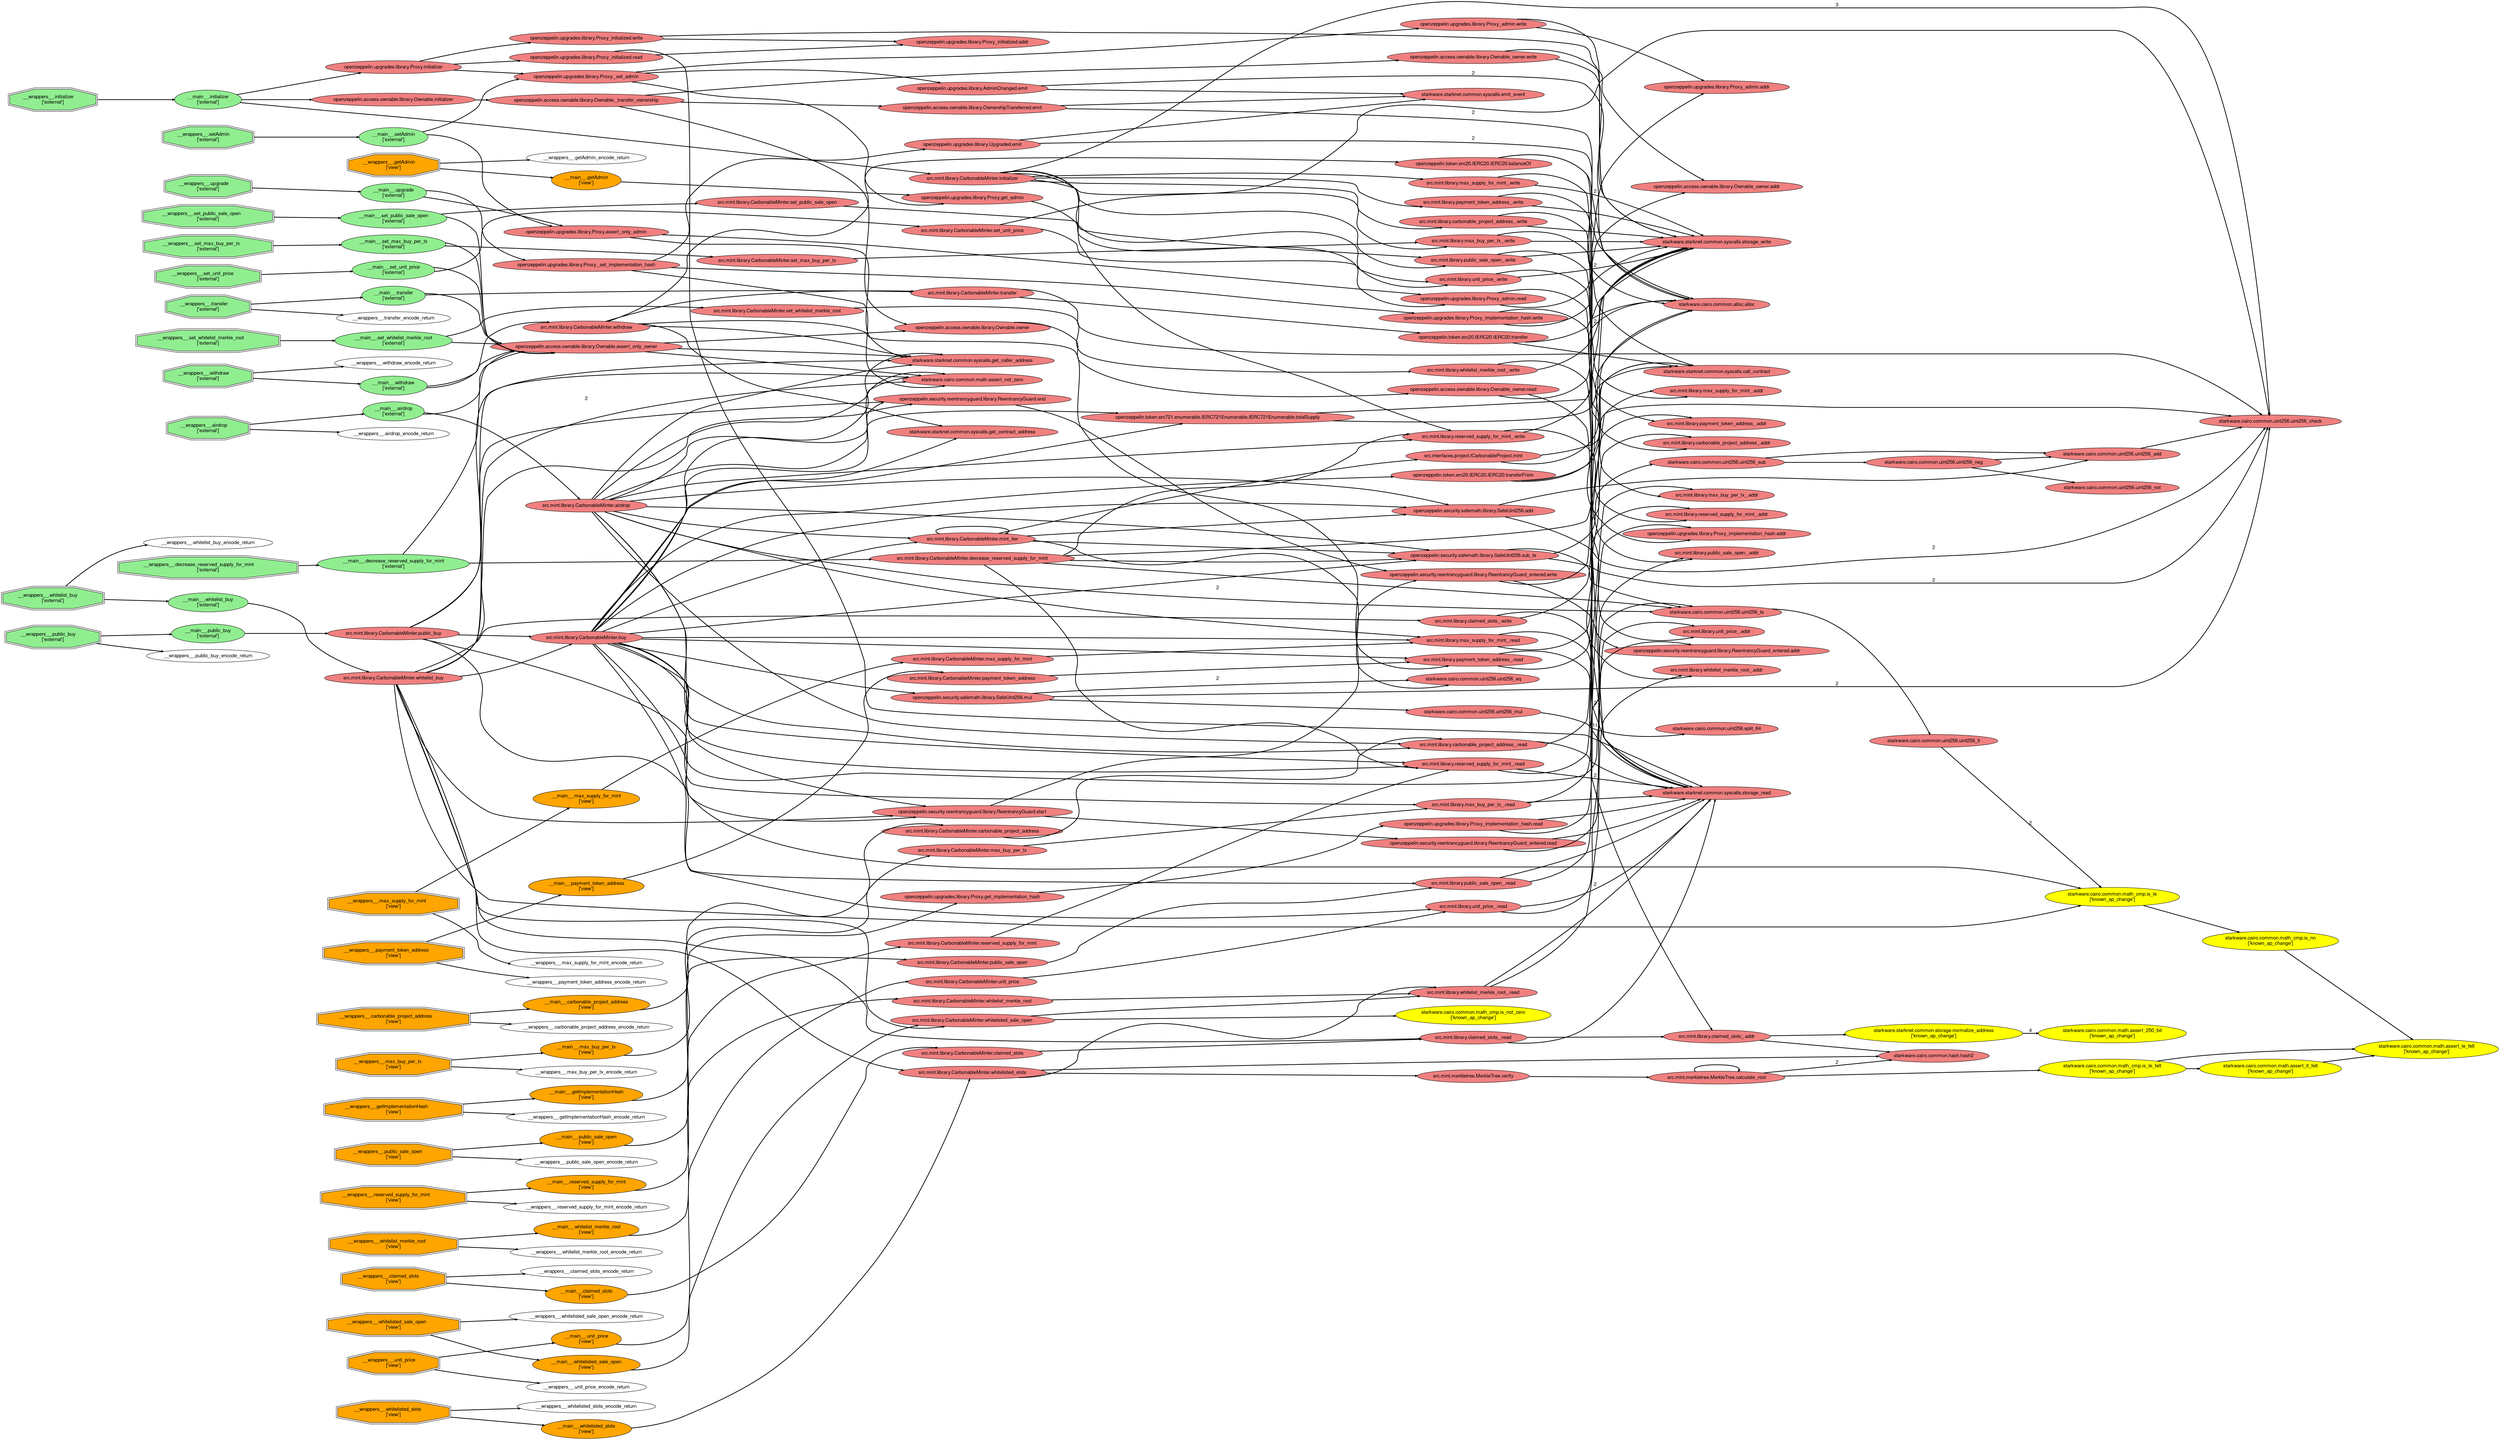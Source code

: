 // Call flow graph
digraph CarbonableMinter {
	graph [fontname="Helvetica,Arial,sans-serif" fontsize=20 layout=dot newrank=true rankdir=LR]
	node [fontname="Helvetica,Arial,sans-serif" pencolor="#00000044" shape="rect, plaintext" style=filled]
	edge [arrowsize=0.5 fontname="Helvetica,Arial,sans-serif" labeldistance=3 labelfontcolor="#00000080" penwidth=2]
	0 [label="starkware.cairo.common.alloc.alloc" color="" fillcolor=lightcoral shape=oval style=filled]
	3 [label="starkware.cairo.common.hash.hash2" color="" fillcolor=lightcoral shape=oval style=filled]
	9 [label="starkware.cairo.common.math.assert_not_zero" color="" fillcolor=lightcoral shape=oval style=filled]
	14 [label="starkware.cairo.common.math.assert_250_bit\l['known_ap_change']" color="" fillcolor=yellow shape=oval style=filled]
	27 [label="starkware.cairo.common.math.assert_le_felt\l['known_ap_change']" color="" fillcolor=yellow shape=oval style=filled]
	72 [label="starkware.cairo.common.math.assert_lt_felt\l['known_ap_change']" color="" fillcolor=yellow shape=oval style=filled]
	83 [label="starkware.starknet.common.storage.normalize_address\l['known_ap_change']" color="" fillcolor=yellow shape=oval style=filled]
	123 [label="starkware.starknet.common.syscalls.call_contract" color="" fillcolor=lightcoral shape=oval style=filled]
	135 [label="starkware.starknet.common.syscalls.get_caller_address" color="" fillcolor=lightcoral shape=oval style=filled]
	142 [label="starkware.starknet.common.syscalls.get_contract_address" color="" fillcolor=lightcoral shape=oval style=filled]
	149 [label="starkware.starknet.common.syscalls.storage_read" color="" fillcolor=lightcoral shape=oval style=filled]
	157 [label="starkware.starknet.common.syscalls.storage_write" color="" fillcolor=lightcoral shape=oval style=filled]
	165 [label="starkware.starknet.common.syscalls.emit_event" color="" fillcolor=lightcoral shape=oval style=filled]
	175 [label="starkware.cairo.common.math_cmp.is_not_zero\l['known_ap_change']" color="" fillcolor=yellow shape=oval style=filled]
	183 [label="starkware.cairo.common.math_cmp.is_nn\l['known_ap_change']" color="" fillcolor=yellow shape=oval style=filled]
	216 [label="starkware.cairo.common.math_cmp.is_le\l['known_ap_change']" color="" fillcolor=yellow shape=oval style=filled]
	221 [label="starkware.cairo.common.math_cmp.is_le_felt\l['known_ap_change']" color="" fillcolor=yellow shape=oval style=filled]
	241 [label="starkware.cairo.common.uint256.uint256_check" color="" fillcolor=lightcoral shape=oval style=filled]
	246 [label="starkware.cairo.common.uint256.uint256_add" color="" fillcolor=lightcoral shape=oval style=filled]
	268 [label="starkware.cairo.common.uint256.split_64" color="" fillcolor=lightcoral shape=oval style=filled]
	284 [label="starkware.cairo.common.uint256.uint256_mul" color="" fillcolor=lightcoral shape=oval style=filled]
	372 [label="starkware.cairo.common.uint256.uint256_lt" color="" fillcolor=lightcoral shape=oval style=filled]
	389 [label="starkware.cairo.common.uint256.uint256_le" color="" fillcolor=lightcoral shape=oval style=filled]
	401 [label="starkware.cairo.common.uint256.uint256_not" color="" fillcolor=lightcoral shape=oval style=filled]
	409 [label="starkware.cairo.common.uint256.uint256_neg" color="" fillcolor=lightcoral shape=oval style=filled]
	424 [label="starkware.cairo.common.uint256.uint256_sub" color="" fillcolor=lightcoral shape=oval style=filled]
	440 [label="starkware.cairo.common.uint256.uint256_eq" color="" fillcolor=lightcoral shape=oval style=filled]
	462 [label="openzeppelin.access.ownable.library.OwnershipTransferred.emit" color="" fillcolor=lightcoral shape=oval style=filled]
	487 [label="openzeppelin.access.ownable.library.Ownable_owner.addr" color="" fillcolor=lightcoral shape=oval style=filled]
	492 [label="openzeppelin.access.ownable.library.Ownable_owner.read" color="" fillcolor=lightcoral shape=oval style=filled]
	505 [label="openzeppelin.access.ownable.library.Ownable_owner.write" color="" fillcolor=lightcoral shape=oval style=filled]
	517 [label="openzeppelin.access.ownable.library.Ownable.initializer" color="" fillcolor=lightcoral shape=oval style=filled]
	524 [label="openzeppelin.access.ownable.library.Ownable.assert_only_owner" color="" fillcolor=lightcoral shape=oval style=filled]
	539 [label="openzeppelin.access.ownable.library.Ownable.owner" color="" fillcolor=lightcoral shape=oval style=filled]
	545 [label="openzeppelin.access.ownable.library.Ownable._transfer_ownership" color="" fillcolor=lightcoral shape=oval style=filled]
	566 [label="openzeppelin.upgrades.library.Upgraded.emit" color="" fillcolor=lightcoral shape=oval style=filled]
	590 [label="openzeppelin.upgrades.library.AdminChanged.emit" color="" fillcolor=lightcoral shape=oval style=filled]
	615 [label="openzeppelin.upgrades.library.Proxy_implementation_hash.addr" color="" fillcolor=lightcoral shape=oval style=filled]
	620 [label="openzeppelin.upgrades.library.Proxy_implementation_hash.read" color="" fillcolor=lightcoral shape=oval style=filled]
	633 [label="openzeppelin.upgrades.library.Proxy_implementation_hash.write" color="" fillcolor=lightcoral shape=oval style=filled]
	645 [label="openzeppelin.upgrades.library.Proxy_admin.addr" color="" fillcolor=lightcoral shape=oval style=filled]
	650 [label="openzeppelin.upgrades.library.Proxy_admin.read" color="" fillcolor=lightcoral shape=oval style=filled]
	663 [label="openzeppelin.upgrades.library.Proxy_admin.write" color="" fillcolor=lightcoral shape=oval style=filled]
	675 [label="openzeppelin.upgrades.library.Proxy_initialized.addr" color="" fillcolor=lightcoral shape=oval style=filled]
	680 [label="openzeppelin.upgrades.library.Proxy_initialized.read" color="" fillcolor=lightcoral shape=oval style=filled]
	693 [label="openzeppelin.upgrades.library.Proxy_initialized.write" color="" fillcolor=lightcoral shape=oval style=filled]
	705 [label="openzeppelin.upgrades.library.Proxy.initializer" color="" fillcolor=lightcoral shape=oval style=filled]
	723 [label="openzeppelin.upgrades.library.Proxy.assert_only_admin" color="" fillcolor=lightcoral shape=oval style=filled]
	736 [label="openzeppelin.upgrades.library.Proxy.get_implementation_hash" color="" fillcolor=lightcoral shape=oval style=filled]
	742 [label="openzeppelin.upgrades.library.Proxy.get_admin" color="" fillcolor=lightcoral shape=oval style=filled]
	748 [label="openzeppelin.upgrades.library.Proxy._set_admin" color="" fillcolor=lightcoral shape=oval style=filled]
	769 [label="openzeppelin.upgrades.library.Proxy._set_implementation_hash" color="" fillcolor=lightcoral shape=oval style=filled]
	787 [label="openzeppelin.token.erc20.IERC20.IERC20.balanceOf" color="" fillcolor=lightcoral shape=oval style=filled]
	811 [label="openzeppelin.token.erc20.IERC20.IERC20.transfer" color="" fillcolor=lightcoral shape=oval style=filled]
	836 [label="openzeppelin.token.erc20.IERC20.IERC20.transferFrom" color="" fillcolor=lightcoral shape=oval style=filled]
	862 [label="openzeppelin.token.erc721.enumerable.IERC721Enumerable.IERC721Enumerable.totalSupply" color="" fillcolor=lightcoral shape=oval style=filled]
	883 [label="openzeppelin.security.reentrancyguard.library.ReentrancyGuard_entered.addr" color="" fillcolor=lightcoral shape=oval style=filled]
	888 [label="openzeppelin.security.reentrancyguard.library.ReentrancyGuard_entered.read" color="" fillcolor=lightcoral shape=oval style=filled]
	901 [label="openzeppelin.security.reentrancyguard.library.ReentrancyGuard_entered.write" color="" fillcolor=lightcoral shape=oval style=filled]
	913 [label="openzeppelin.security.reentrancyguard.library.ReentrancyGuard.start" color="" fillcolor=lightcoral shape=oval style=filled]
	928 [label="openzeppelin.security.reentrancyguard.library.ReentrancyGuard.end" color="" fillcolor=lightcoral shape=oval style=filled]
	936 [label="openzeppelin.security.safemath.library.SafeUint256.add" color="" fillcolor=lightcoral shape=oval style=filled]
	957 [label="openzeppelin.security.safemath.library.SafeUint256.sub_le" color="" fillcolor=lightcoral shape=oval style=filled]
	984 [label="openzeppelin.security.safemath.library.SafeUint256.mul" color="" fillcolor=lightcoral shape=oval style=filled]
	1043 [label="src.interfaces.project.ICarbonableProject.mint" color="" fillcolor=lightcoral shape=oval style=filled]
	1064 [label="src.mint.merkletree.MerkleTree.verify" color="" fillcolor=lightcoral shape=oval style=filled]
	1089 [label="src.mint.merkletree.MerkleTree.calculate_root" color="" fillcolor=lightcoral shape=oval style=filled]
	1133 [label="src.mint.library.carbonable_project_address_.addr" color="" fillcolor=lightcoral shape=oval style=filled]
	1138 [label="src.mint.library.carbonable_project_address_.read" color="" fillcolor=lightcoral shape=oval style=filled]
	1151 [label="src.mint.library.carbonable_project_address_.write" color="" fillcolor=lightcoral shape=oval style=filled]
	1163 [label="src.mint.library.payment_token_address_.addr" color="" fillcolor=lightcoral shape=oval style=filled]
	1168 [label="src.mint.library.payment_token_address_.read" color="" fillcolor=lightcoral shape=oval style=filled]
	1181 [label="src.mint.library.payment_token_address_.write" color="" fillcolor=lightcoral shape=oval style=filled]
	1193 [label="src.mint.library.public_sale_open_.addr" color="" fillcolor=lightcoral shape=oval style=filled]
	1198 [label="src.mint.library.public_sale_open_.read" color="" fillcolor=lightcoral shape=oval style=filled]
	1211 [label="src.mint.library.public_sale_open_.write" color="" fillcolor=lightcoral shape=oval style=filled]
	1223 [label="src.mint.library.max_buy_per_tx_.addr" color="" fillcolor=lightcoral shape=oval style=filled]
	1228 [label="src.mint.library.max_buy_per_tx_.read" color="" fillcolor=lightcoral shape=oval style=filled]
	1241 [label="src.mint.library.max_buy_per_tx_.write" color="" fillcolor=lightcoral shape=oval style=filled]
	1253 [label="src.mint.library.unit_price_.addr" color="" fillcolor=lightcoral shape=oval style=filled]
	1258 [label="src.mint.library.unit_price_.read" color="" fillcolor=lightcoral shape=oval style=filled]
	1277 [label="src.mint.library.unit_price_.write" color="" fillcolor=lightcoral shape=oval style=filled]
	1294 [label="src.mint.library.max_supply_for_mint_.addr" color="" fillcolor=lightcoral shape=oval style=filled]
	1299 [label="src.mint.library.max_supply_for_mint_.read" color="" fillcolor=lightcoral shape=oval style=filled]
	1318 [label="src.mint.library.max_supply_for_mint_.write" color="" fillcolor=lightcoral shape=oval style=filled]
	1335 [label="src.mint.library.reserved_supply_for_mint_.addr" color="" fillcolor=lightcoral shape=oval style=filled]
	1340 [label="src.mint.library.reserved_supply_for_mint_.read" color="" fillcolor=lightcoral shape=oval style=filled]
	1359 [label="src.mint.library.reserved_supply_for_mint_.write" color="" fillcolor=lightcoral shape=oval style=filled]
	1376 [label="src.mint.library.whitelist_merkle_root_.addr" color="" fillcolor=lightcoral shape=oval style=filled]
	1381 [label="src.mint.library.whitelist_merkle_root_.read" color="" fillcolor=lightcoral shape=oval style=filled]
	1394 [label="src.mint.library.whitelist_merkle_root_.write" color="" fillcolor=lightcoral shape=oval style=filled]
	1406 [label="src.mint.library.claimed_slots_.addr" color="" fillcolor=lightcoral shape=oval style=filled]
	1420 [label="src.mint.library.claimed_slots_.read" color="" fillcolor=lightcoral shape=oval style=filled]
	1434 [label="src.mint.library.claimed_slots_.write" color="" fillcolor=lightcoral shape=oval style=filled]
	1447 [label="src.mint.library.CarbonableMinter.initializer" color="" fillcolor=lightcoral shape=oval style=filled]
	1488 [label="src.mint.library.CarbonableMinter.carbonable_project_address" color="" fillcolor=lightcoral shape=oval style=filled]
	1494 [label="src.mint.library.CarbonableMinter.payment_token_address" color="" fillcolor=lightcoral shape=oval style=filled]
	1500 [label="src.mint.library.CarbonableMinter.whitelisted_sale_open" color="" fillcolor=lightcoral shape=oval style=filled]
	1512 [label="src.mint.library.CarbonableMinter.public_sale_open" color="" fillcolor=lightcoral shape=oval style=filled]
	1518 [label="src.mint.library.CarbonableMinter.max_buy_per_tx" color="" fillcolor=lightcoral shape=oval style=filled]
	1524 [label="src.mint.library.CarbonableMinter.unit_price" color="" fillcolor=lightcoral shape=oval style=filled]
	1530 [label="src.mint.library.CarbonableMinter.max_supply_for_mint" color="" fillcolor=lightcoral shape=oval style=filled]
	1536 [label="src.mint.library.CarbonableMinter.reserved_supply_for_mint" color="" fillcolor=lightcoral shape=oval style=filled]
	1542 [label="src.mint.library.CarbonableMinter.whitelist_merkle_root" color="" fillcolor=lightcoral shape=oval style=filled]
	1548 [label="src.mint.library.CarbonableMinter.whitelisted_slots" color="" fillcolor=lightcoral shape=oval style=filled]
	1572 [label="src.mint.library.CarbonableMinter.claimed_slots" color="" fillcolor=lightcoral shape=oval style=filled]
	1579 [label="src.mint.library.CarbonableMinter.set_whitelist_merkle_root" color="" fillcolor=lightcoral shape=oval style=filled]
	1586 [label="src.mint.library.CarbonableMinter.set_public_sale_open" color="" fillcolor=lightcoral shape=oval style=filled]
	1593 [label="src.mint.library.CarbonableMinter.set_max_buy_per_tx" color="" fillcolor=lightcoral shape=oval style=filled]
	1600 [label="src.mint.library.CarbonableMinter.set_unit_price" color="" fillcolor=lightcoral shape=oval style=filled]
	1613 [label="src.mint.library.CarbonableMinter.decrease_reserved_supply_for_mint" color="" fillcolor=lightcoral shape=oval style=filled]
	1649 [label="src.mint.library.CarbonableMinter.airdrop" color="" fillcolor=lightcoral shape=oval style=filled]
	1734 [label="src.mint.library.CarbonableMinter.withdraw" color="" fillcolor=lightcoral shape=oval style=filled]
	1763 [label="src.mint.library.CarbonableMinter.transfer" color="" fillcolor=lightcoral shape=oval style=filled]
	1784 [label="src.mint.library.CarbonableMinter.whitelist_buy" color="" fillcolor=lightcoral shape=oval style=filled]
	1840 [label="src.mint.library.CarbonableMinter.public_buy" color="" fillcolor=lightcoral shape=oval style=filled]
	1862 [label="src.mint.library.CarbonableMinter.buy" color="" fillcolor=lightcoral shape=oval style=filled]
	1979 [label="src.mint.library.CarbonableMinter.mint_iter" color="" fillcolor=lightcoral shape=oval style=filled]
	2035 [label="__main__.initializer\l['external']" color="" fillcolor=lightgreen shape=oval style=filled]
	2057 [label="__wrappers__.initializer\l['external']" color="" fillcolor=lightgreen shape=doubleoctagon style=filled]
	2086 [label="__main__.getImplementationHash\l['view']" color="" fillcolor=orange shape=oval style=filled]
	2092 [label="__wrappers__.getImplementationHash_encode_return" color="" fillcolor=white shape=oval style=solid]
	2101 [label="__wrappers__.getImplementationHash\l['view']" color="" fillcolor=orange shape=doubleoctagon style=filled]
	2116 [label="__main__.getAdmin\l['view']" color="" fillcolor=orange shape=oval style=filled]
	2122 [label="__wrappers__.getAdmin_encode_return" color="" fillcolor=white shape=oval style=solid]
	2131 [label="__wrappers__.getAdmin\l['view']" color="" fillcolor=orange shape=doubleoctagon style=filled]
	2146 [label="__main__.upgrade\l['external']" color="" fillcolor=lightgreen shape=oval style=filled]
	2155 [label="__wrappers__.upgrade\l['external']" color="" fillcolor=lightgreen shape=doubleoctagon style=filled]
	2173 [label="__main__.setAdmin\l['external']" color="" fillcolor=lightgreen shape=oval style=filled]
	2182 [label="__wrappers__.setAdmin\l['external']" color="" fillcolor=lightgreen shape=doubleoctagon style=filled]
	2200 [label="__main__.carbonable_project_address\l['view']" color="" fillcolor=orange shape=oval style=filled]
	2206 [label="__wrappers__.carbonable_project_address_encode_return" color="" fillcolor=white shape=oval style=solid]
	2215 [label="__wrappers__.carbonable_project_address\l['view']" color="" fillcolor=orange shape=doubleoctagon style=filled]
	2230 [label="__main__.payment_token_address\l['view']" color="" fillcolor=orange shape=oval style=filled]
	2236 [label="__wrappers__.payment_token_address_encode_return" color="" fillcolor=white shape=oval style=solid]
	2245 [label="__wrappers__.payment_token_address\l['view']" color="" fillcolor=orange shape=doubleoctagon style=filled]
	2260 [label="__main__.whitelisted_sale_open\l['view']" color="" fillcolor=orange shape=oval style=filled]
	2266 [label="__wrappers__.whitelisted_sale_open_encode_return" color="" fillcolor=white shape=oval style=solid]
	2275 [label="__wrappers__.whitelisted_sale_open\l['view']" color="" fillcolor=orange shape=doubleoctagon style=filled]
	2290 [label="__main__.public_sale_open\l['view']" color="" fillcolor=orange shape=oval style=filled]
	2296 [label="__wrappers__.public_sale_open_encode_return" color="" fillcolor=white shape=oval style=solid]
	2305 [label="__wrappers__.public_sale_open\l['view']" color="" fillcolor=orange shape=doubleoctagon style=filled]
	2320 [label="__main__.max_buy_per_tx\l['view']" color="" fillcolor=orange shape=oval style=filled]
	2326 [label="__wrappers__.max_buy_per_tx_encode_return" color="" fillcolor=white shape=oval style=solid]
	2335 [label="__wrappers__.max_buy_per_tx\l['view']" color="" fillcolor=orange shape=doubleoctagon style=filled]
	2350 [label="__main__.unit_price\l['view']" color="" fillcolor=orange shape=oval style=filled]
	2356 [label="__wrappers__.unit_price_encode_return" color="" fillcolor=white shape=oval style=solid]
	2366 [label="__wrappers__.unit_price\l['view']" color="" fillcolor=orange shape=doubleoctagon style=filled]
	2381 [label="__main__.reserved_supply_for_mint\l['view']" color="" fillcolor=orange shape=oval style=filled]
	2387 [label="__wrappers__.reserved_supply_for_mint_encode_return" color="" fillcolor=white shape=oval style=solid]
	2397 [label="__wrappers__.reserved_supply_for_mint\l['view']" color="" fillcolor=orange shape=doubleoctagon style=filled]
	2412 [label="__main__.max_supply_for_mint\l['view']" color="" fillcolor=orange shape=oval style=filled]
	2418 [label="__wrappers__.max_supply_for_mint_encode_return" color="" fillcolor=white shape=oval style=solid]
	2428 [label="__wrappers__.max_supply_for_mint\l['view']" color="" fillcolor=orange shape=doubleoctagon style=filled]
	2443 [label="__main__.whitelist_merkle_root\l['view']" color="" fillcolor=orange shape=oval style=filled]
	2449 [label="__wrappers__.whitelist_merkle_root_encode_return" color="" fillcolor=white shape=oval style=solid]
	2458 [label="__wrappers__.whitelist_merkle_root\l['view']" color="" fillcolor=orange shape=doubleoctagon style=filled]
	2473 [label="__main__.whitelisted_slots\l['view']" color="" fillcolor=orange shape=oval style=filled]
	2483 [label="__wrappers__.whitelisted_slots_encode_return" color="" fillcolor=white shape=oval style=solid]
	2492 [label="__wrappers__.whitelisted_slots\l['view']" color="" fillcolor=orange shape=doubleoctagon style=filled]
	2521 [label="__main__.claimed_slots\l['view']" color="" fillcolor=orange shape=oval style=filled]
	2528 [label="__wrappers__.claimed_slots_encode_return" color="" fillcolor=white shape=oval style=solid]
	2537 [label="__wrappers__.claimed_slots\l['view']" color="" fillcolor=orange shape=doubleoctagon style=filled]
	2555 [label="__main__.set_whitelist_merkle_root\l['external']" color="" fillcolor=lightgreen shape=oval style=filled]
	2564 [label="__wrappers__.set_whitelist_merkle_root\l['external']" color="" fillcolor=lightgreen shape=doubleoctagon style=filled]
	2582 [label="__main__.set_public_sale_open\l['external']" color="" fillcolor=lightgreen shape=oval style=filled]
	2591 [label="__wrappers__.set_public_sale_open\l['external']" color="" fillcolor=lightgreen shape=doubleoctagon style=filled]
	2609 [label="__main__.set_max_buy_per_tx\l['external']" color="" fillcolor=lightgreen shape=oval style=filled]
	2618 [label="__wrappers__.set_max_buy_per_tx\l['external']" color="" fillcolor=lightgreen shape=doubleoctagon style=filled]
	2636 [label="__main__.set_unit_price\l['external']" color="" fillcolor=lightgreen shape=oval style=filled]
	2646 [label="__wrappers__.set_unit_price\l['external']" color="" fillcolor=lightgreen shape=doubleoctagon style=filled]
	2665 [label="__main__.decrease_reserved_supply_for_mint\l['external']" color="" fillcolor=lightgreen shape=oval style=filled]
	2675 [label="__wrappers__.decrease_reserved_supply_for_mint\l['external']" color="" fillcolor=lightgreen shape=doubleoctagon style=filled]
	2694 [label="__main__.airdrop\l['external']" color="" fillcolor=lightgreen shape=oval style=filled]
	2704 [label="__wrappers__.airdrop_encode_return" color="" fillcolor=white shape=oval style=solid]
	2713 [label="__wrappers__.airdrop\l['external']" color="" fillcolor=lightgreen shape=doubleoctagon style=filled]
	2732 [label="__main__.withdraw\l['external']" color="" fillcolor=lightgreen shape=oval style=filled]
	2740 [label="__wrappers__.withdraw_encode_return" color="" fillcolor=white shape=oval style=solid]
	2749 [label="__wrappers__.withdraw\l['external']" color="" fillcolor=lightgreen shape=doubleoctagon style=filled]
	2764 [label="__main__.transfer\l['external']" color="" fillcolor=lightgreen shape=oval style=filled]
	2776 [label="__wrappers__.transfer_encode_return" color="" fillcolor=white shape=oval style=solid]
	2785 [label="__wrappers__.transfer\l['external']" color="" fillcolor=lightgreen shape=doubleoctagon style=filled]
	2806 [label="__main__.whitelist_buy\l['external']" color="" fillcolor=lightgreen shape=oval style=filled]
	2816 [label="__wrappers__.whitelist_buy_encode_return" color="" fillcolor=white shape=oval style=solid]
	2825 [label="__wrappers__.whitelist_buy\l['external']" color="" fillcolor=lightgreen shape=doubleoctagon style=filled]
	2856 [label="__main__.public_buy\l['external']" color="" fillcolor=lightgreen shape=oval style=filled]
	2863 [label="__wrappers__.public_buy_encode_return" color="" fillcolor=white shape=oval style=solid]
	2872 [label="__wrappers__.public_buy\l['external']" color="" fillcolor=lightgreen shape=doubleoctagon style=filled]
	72 -> 27
	83 -> 14 [label=4]
	183 -> 27
	216 -> 183
	221 -> 27
	221 -> 72
	246 -> 241
	284 -> 268 [label=11]
	372 -> 216 [label=2]
	389 -> 372
	409 -> 401
	409 -> 246
	424 -> 409
	424 -> 246
	462 -> 0 [label=2]
	462 -> 165
	492 -> 487
	492 -> 149
	505 -> 487
	505 -> 157
	517 -> 545
	524 -> 539
	524 -> 135
	524 -> 9
	539 -> 492
	545 -> 539
	545 -> 505
	545 -> 462
	566 -> 0 [label=2]
	566 -> 165
	590 -> 0 [label=2]
	590 -> 165
	620 -> 615
	620 -> 149
	633 -> 615
	633 -> 157
	650 -> 645
	650 -> 149
	663 -> 645
	663 -> 157
	680 -> 675
	680 -> 149
	693 -> 675
	693 -> 157
	705 -> 680
	705 -> 693
	705 -> 748
	723 -> 135
	723 -> 650
	736 -> 620
	742 -> 650
	748 -> 742
	748 -> 663
	748 -> 590
	769 -> 9
	769 -> 633
	769 -> 566
	787 -> 0
	787 -> 123
	811 -> 0
	811 -> 123
	836 -> 0
	836 -> 123
	862 -> 0
	862 -> 123
	888 -> 883
	888 -> 149
	901 -> 883
	901 -> 157
	913 -> 888
	913 -> 901
	928 -> 901
	936 -> 241 [label=2]
	936 -> 246
	957 -> 241 [label=2]
	957 -> 389
	957 -> 424
	984 -> 241 [label=2]
	984 -> 440 [label=2]
	984 -> 284
	1043 -> 0
	1043 -> 123
	1064 -> 1089
	1089 -> 221
	1089 -> 3 [label=2]
	1089 -> 1089
	1138 -> 1133
	1138 -> 149
	1151 -> 1133
	1151 -> 157
	1168 -> 1163
	1168 -> 149
	1181 -> 1163
	1181 -> 157
	1198 -> 1193
	1198 -> 149
	1211 -> 1193
	1211 -> 157
	1228 -> 1223
	1228 -> 149
	1241 -> 1223
	1241 -> 157
	1258 -> 1253
	1258 -> 149 [label=2]
	1277 -> 1253
	1277 -> 157 [label=2]
	1299 -> 1294
	1299 -> 149 [label=2]
	1318 -> 1294
	1318 -> 157 [label=2]
	1340 -> 1335
	1340 -> 149 [label=2]
	1359 -> 1335
	1359 -> 157 [label=2]
	1381 -> 1376
	1381 -> 149
	1394 -> 1376
	1394 -> 157
	1406 -> 3
	1406 -> 83
	1420 -> 1406
	1420 -> 149
	1434 -> 1406
	1434 -> 157
	1447 -> 241 [label=3]
	1447 -> 1151
	1447 -> 1181
	1447 -> 1211
	1447 -> 1241
	1447 -> 1277
	1447 -> 1318
	1447 -> 1359
	1488 -> 1138
	1494 -> 1168
	1500 -> 1381
	1500 -> 175
	1512 -> 1198
	1518 -> 1228
	1524 -> 1258
	1530 -> 1299
	1536 -> 1340
	1542 -> 1381
	1548 -> 3
	1548 -> 1381
	1548 -> 1064
	1572 -> 1420
	1579 -> 1394
	1586 -> 1211
	1593 -> 1241
	1600 -> 241
	1600 -> 1277
	1613 -> 241
	1613 -> 1340
	1613 -> 389
	1613 -> 957
	1613 -> 1359
	1649 -> 913
	1649 -> 135
	1649 -> 9
	1649 -> 1138
	1649 -> 862
	1649 -> 936
	1649 -> 1299
	1649 -> 389 [label=2]
	1649 -> 1340
	1649 -> 957
	1649 -> 1359
	1649 -> 1979
	1649 -> 928
	1734 -> 135
	1734 -> 142
	1734 -> 1168
	1734 -> 787
	1734 -> 1763
	1763 -> 241
	1763 -> 811
	1784 -> 913
	1784 -> 1500
	1784 -> 9 [label=2]
	1784 -> 135
	1784 -> 1548
	1784 -> 1420
	1784 -> 216
	1784 -> 1434
	1784 -> 1862
	1784 -> 928
	1840 -> 913
	1840 -> 1198
	1840 -> 9
	1840 -> 1862
	1840 -> 928
	1862 -> 135
	1862 -> 9
	1862 -> 1228
	1862 -> 216
	1862 -> 1138
	1862 -> 862
	1862 -> 936
	1862 -> 1299
	1862 -> 1340
	1862 -> 957
	1862 -> 389
	1862 -> 1258
	1862 -> 984
	1862 -> 142
	1862 -> 1168
	1862 -> 836
	1862 -> 1979
	1979 -> 440
	1979 -> 936
	1979 -> 1043
	1979 -> 957
	1979 -> 1979
	2035 -> 1447
	2035 -> 517
	2035 -> 705
	2057 -> 2035
	2086 -> 736
	2101 -> 2086
	2101 -> 2092
	2116 -> 742
	2131 -> 2116
	2131 -> 2122
	2146 -> 723
	2146 -> 769
	2155 -> 2146
	2173 -> 723
	2173 -> 748
	2182 -> 2173
	2200 -> 1488
	2215 -> 2200
	2215 -> 2206
	2230 -> 1494
	2245 -> 2230
	2245 -> 2236
	2260 -> 1500
	2275 -> 2260
	2275 -> 2266
	2290 -> 1512
	2305 -> 2290
	2305 -> 2296
	2320 -> 1518
	2335 -> 2320
	2335 -> 2326
	2350 -> 1524
	2366 -> 2350
	2366 -> 2356
	2381 -> 1536
	2397 -> 2381
	2397 -> 2387
	2412 -> 1530
	2428 -> 2412
	2428 -> 2418
	2443 -> 1542
	2458 -> 2443
	2458 -> 2449
	2473 -> 1548
	2492 -> 2473
	2492 -> 2483
	2521 -> 1572
	2537 -> 2521
	2537 -> 2528
	2555 -> 524
	2555 -> 1579
	2564 -> 2555
	2582 -> 524
	2582 -> 1586
	2591 -> 2582
	2609 -> 524
	2609 -> 1593
	2618 -> 2609
	2636 -> 524
	2636 -> 1600
	2646 -> 2636
	2665 -> 524
	2665 -> 1613
	2675 -> 2665
	2694 -> 524
	2694 -> 1649
	2713 -> 2694
	2713 -> 2704
	2732 -> 524
	2732 -> 1734
	2749 -> 2732
	2749 -> 2740
	2764 -> 524
	2764 -> 1763
	2785 -> 2764
	2785 -> 2776
	2806 -> 1784
	2825 -> 2806
	2825 -> 2816
	2856 -> 1840
	2872 -> 2856
	2872 -> 2863
}
